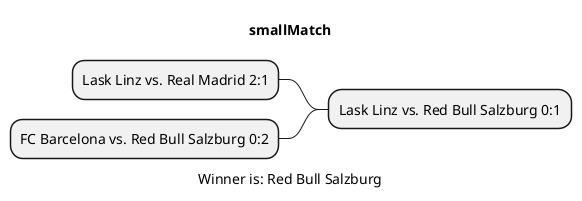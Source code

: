 @startmindmap smallMatch.png
title smallMatch

- Lask Linz vs. Red Bull Salzburg 0:1

-- Lask Linz vs. Real Madrid 2:1

-- FC Barcelona vs. Red Bull Salzburg 0:2
caption Winner is: Red Bull Salzburg
@endmindmap
